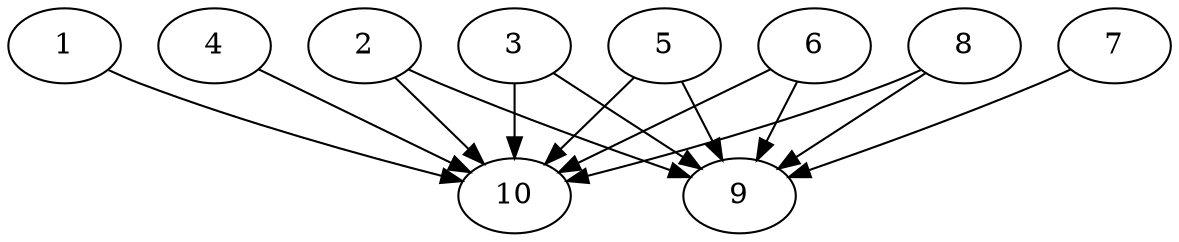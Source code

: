 // DAG automatically generated by daggen at Thu Oct  3 13:58:05 2019
// ./daggen --dot -n 10 --ccr 0.3 --fat 0.9 --regular 0.7 --density 0.9 --mindata 5242880 --maxdata 52428800 
digraph G {
  1 [size="144834560", alpha="0.19", expect_size="43450368"] 
  1 -> 10 [size ="43450368"]
  2 [size="133137067", alpha="0.09", expect_size="39941120"] 
  2 -> 9 [size ="39941120"]
  2 -> 10 [size ="39941120"]
  3 [size="28685653", alpha="0.07", expect_size="8605696"] 
  3 -> 9 [size ="8605696"]
  3 -> 10 [size ="8605696"]
  4 [size="100355413", alpha="0.18", expect_size="30106624"] 
  4 -> 10 [size ="30106624"]
  5 [size="89238187", alpha="0.01", expect_size="26771456"] 
  5 -> 9 [size ="26771456"]
  5 -> 10 [size ="26771456"]
  6 [size="138376533", alpha="0.02", expect_size="41512960"] 
  6 -> 9 [size ="41512960"]
  6 -> 10 [size ="41512960"]
  7 [size="126757547", alpha="0.12", expect_size="38027264"] 
  7 -> 9 [size ="38027264"]
  8 [size="61668693", alpha="0.18", expect_size="18500608"] 
  8 -> 9 [size ="18500608"]
  8 -> 10 [size ="18500608"]
  9 [size="114643627", alpha="0.13", expect_size="34393088"] 
  10 [size="87879680", alpha="0.10", expect_size="26363904"] 
}

